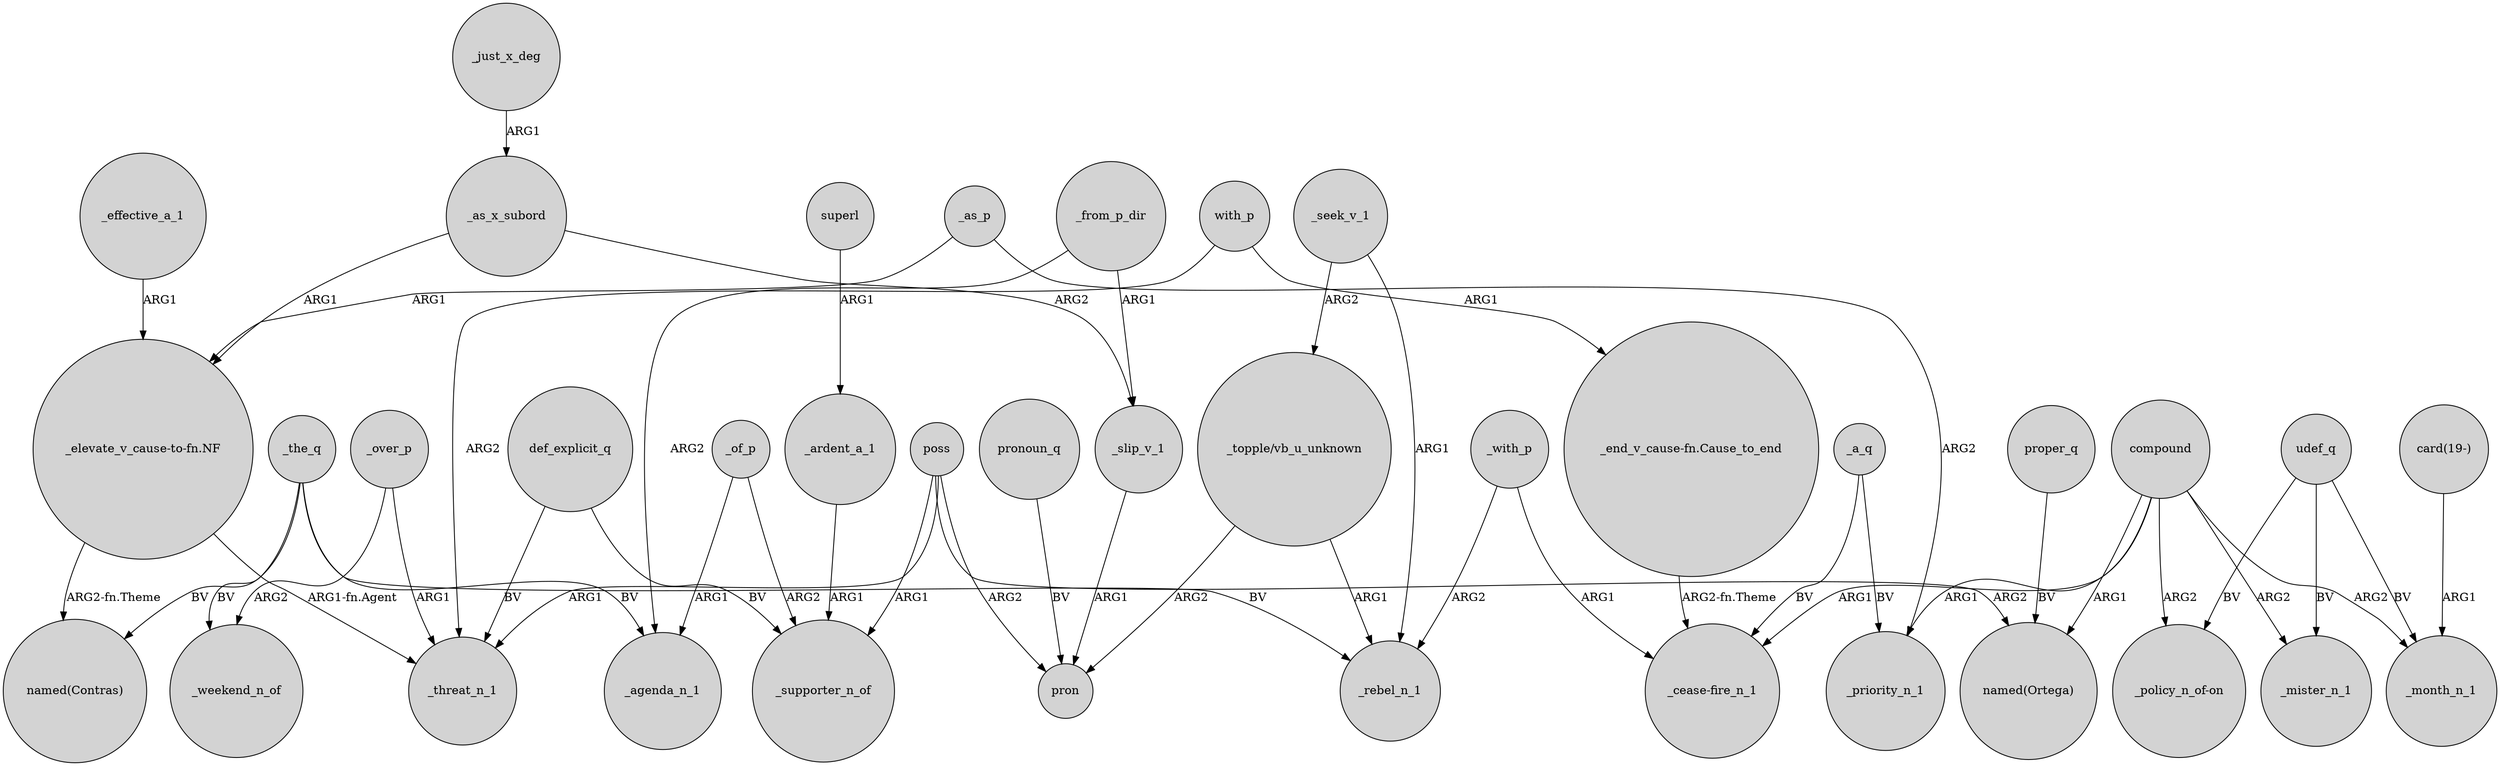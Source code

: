 digraph {
	node [shape=circle style=filled]
	compound -> _priority_n_1 [label=ARG1]
	_just_x_deg -> _as_x_subord [label=ARG1]
	poss -> _supporter_n_of [label=ARG1]
	compound -> _month_n_1 [label=ARG2]
	_from_p_dir -> _agenda_n_1 [label=ARG2]
	poss -> pron [label=ARG2]
	with_p -> "_end_v_cause-fn.Cause_to_end" [label=ARG1]
	_over_p -> _threat_n_1 [label=ARG1]
	"_elevate_v_cause-to-fn.NF" -> "named(Contras)" [label="ARG2-fn.Theme"]
	_as_x_subord -> "_elevate_v_cause-to-fn.NF" [label=ARG1]
	def_explicit_q -> _threat_n_1 [label=BV]
	with_p -> _threat_n_1 [label=ARG2]
	proper_q -> "named(Ortega)" [label=BV]
	_with_p -> "_cease-fire_n_1" [label=ARG1]
	compound -> _mister_n_1 [label=ARG2]
	compound -> "_policy_n_of-on" [label=ARG2]
	_with_p -> _rebel_n_1 [label=ARG2]
	udef_q -> _mister_n_1 [label=BV]
	_of_p -> _supporter_n_of [label=ARG2]
	"card(19-)" -> _month_n_1 [label=ARG1]
	udef_q -> "_policy_n_of-on" [label=BV]
	udef_q -> _month_n_1 [label=BV]
	"_topple/vb_u_unknown" -> pron [label=ARG2]
	compound -> "_cease-fire_n_1" [label=ARG1]
	_as_p -> _priority_n_1 [label=ARG2]
	_slip_v_1 -> pron [label=ARG1]
	_from_p_dir -> _slip_v_1 [label=ARG1]
	pronoun_q -> pron [label=BV]
	superl -> _ardent_a_1 [label=ARG1]
	"_topple/vb_u_unknown" -> _rebel_n_1 [label=ARG1]
	_as_p -> "_elevate_v_cause-to-fn.NF" [label=ARG1]
	def_explicit_q -> _supporter_n_of [label=BV]
	"_elevate_v_cause-to-fn.NF" -> _threat_n_1 [label="ARG1-fn.Agent"]
	_as_x_subord -> _slip_v_1 [label=ARG2]
	_the_q -> _weekend_n_of [label=BV]
	_seek_v_1 -> "_topple/vb_u_unknown" [label=ARG2]
	poss -> _threat_n_1 [label=ARG1]
	poss -> "named(Ortega)" [label=ARG2]
	_a_q -> _priority_n_1 [label=BV]
	_of_p -> _agenda_n_1 [label=ARG1]
	_ardent_a_1 -> _supporter_n_of [label=ARG1]
	_over_p -> _weekend_n_of [label=ARG2]
	_seek_v_1 -> _rebel_n_1 [label=ARG1]
	_a_q -> "_cease-fire_n_1" [label=BV]
	_the_q -> "named(Contras)" [label=BV]
	_the_q -> _agenda_n_1 [label=BV]
	_the_q -> _rebel_n_1 [label=BV]
	compound -> "named(Ortega)" [label=ARG1]
	"_end_v_cause-fn.Cause_to_end" -> "_cease-fire_n_1" [label="ARG2-fn.Theme"]
	_effective_a_1 -> "_elevate_v_cause-to-fn.NF" [label=ARG1]
}
